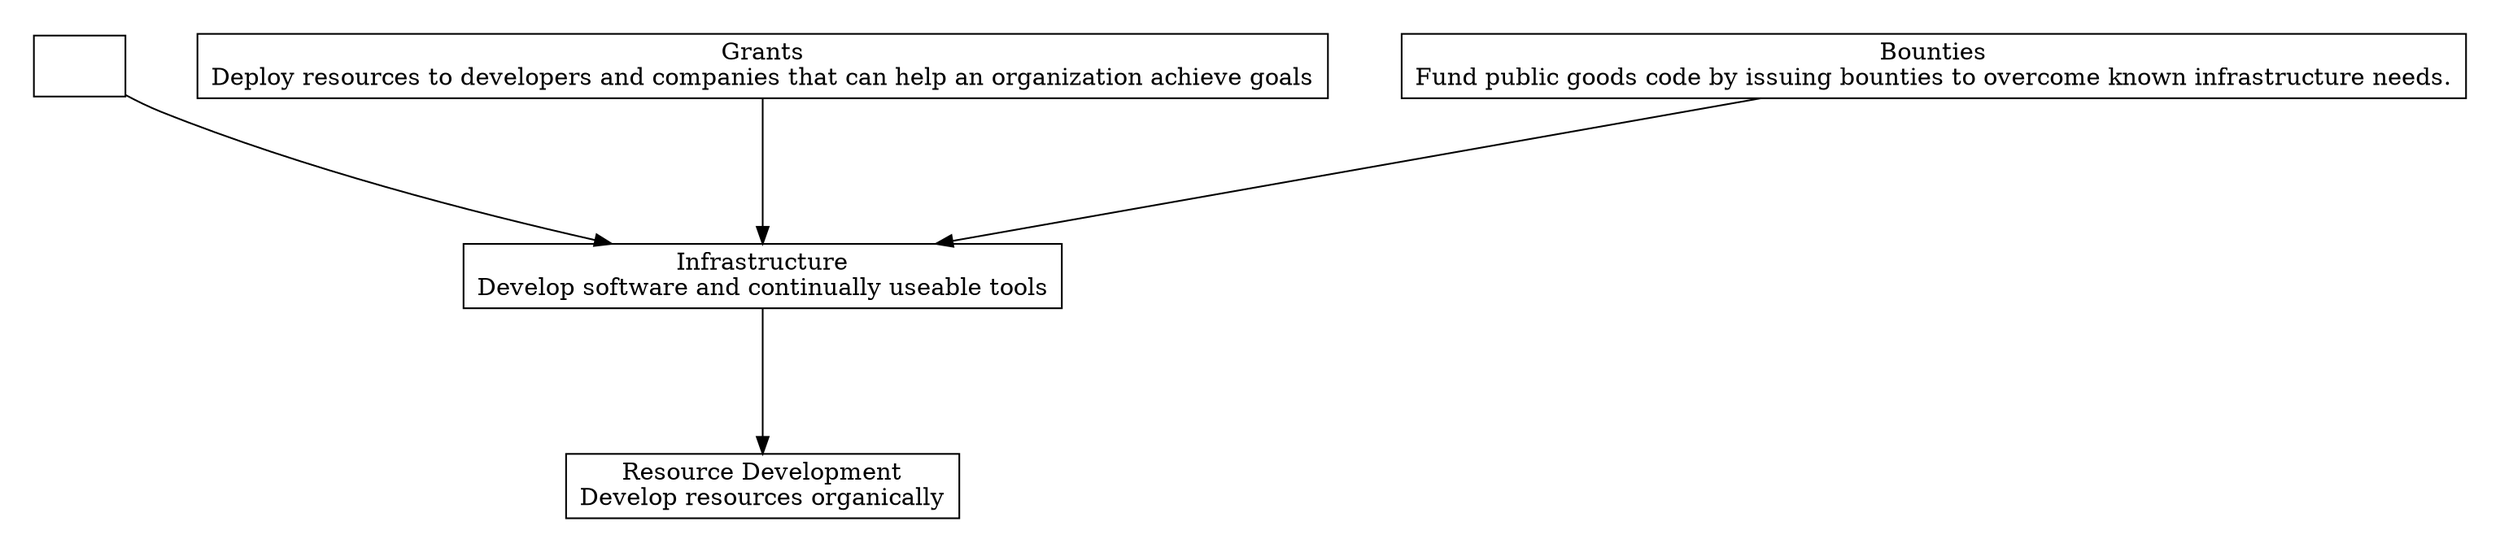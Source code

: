 digraph "" {
	graph [nodesep=0.6,
		rankdir=TB,
		ranksep=1.2
	];
	node [label="\N",
		shape=box
	];
	subgraph cluster_predecessors {
		graph [rank=max,
			style=invis
		];
		Bounties	[label="Bounties\nFund public goods code by issuing bounties to overcome known infrastructure needs."];
		Grants	[label="Grants\nDeploy resources to developers and companies that can help an organization achieve goals"];
		"Innovation Lab"	[label=""];
	}
	subgraph cluster_descendants {
		graph [rank=min,
			style=invis
		];
		"Resource Development"	[label="Resource Development\nDevelop resources organically"];
	}
	Infrastructure	[label="Infrastructure\nDevelop software and continually useable tools"];
	Infrastructure -> "Resource Development";
	Bounties -> Infrastructure;
	Grants -> Infrastructure;
	"Innovation Lab" -> Infrastructure;
}
